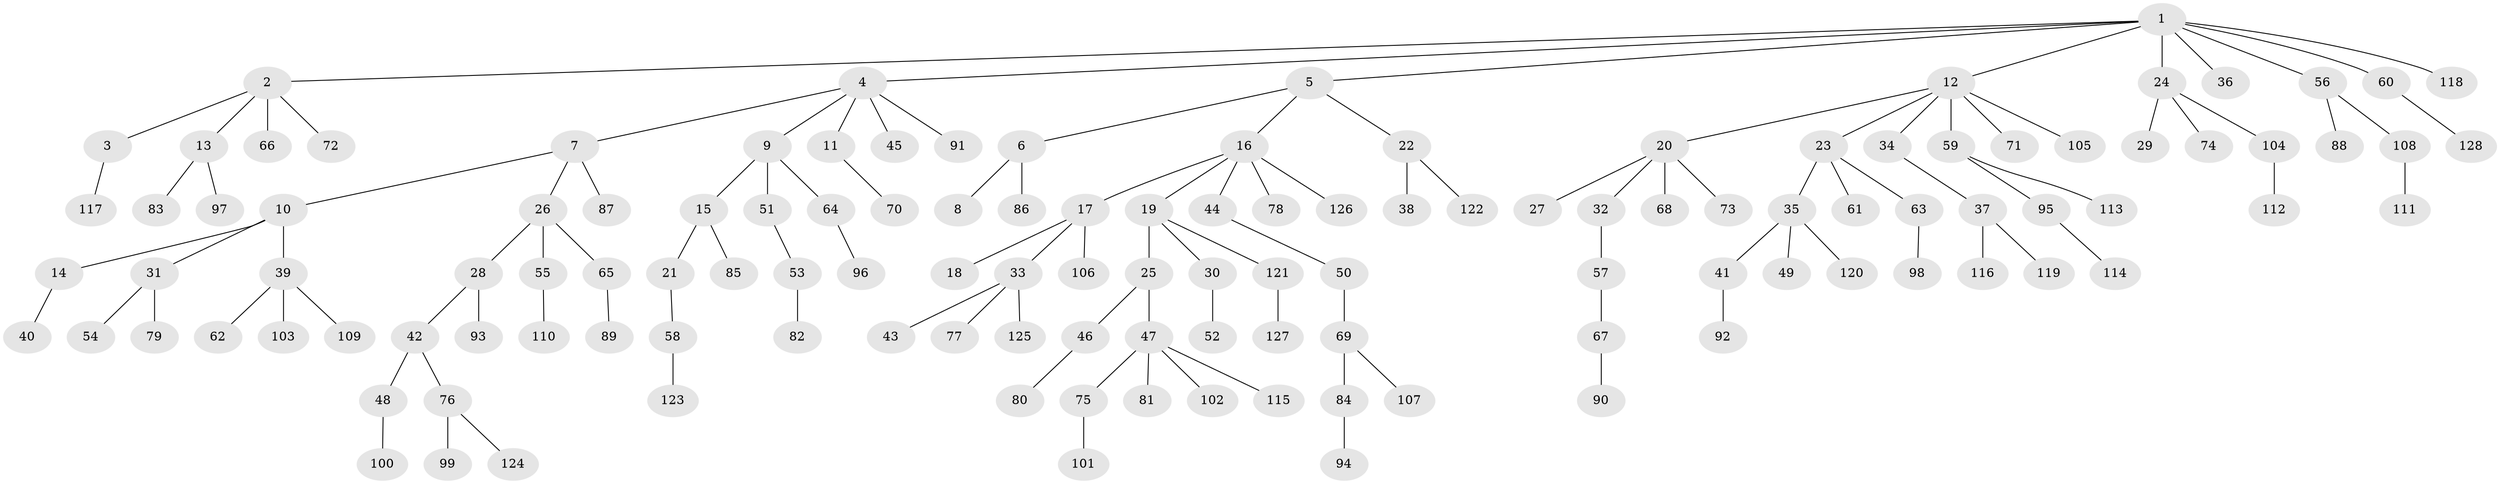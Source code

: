 // coarse degree distribution, {13: 0.011235955056179775, 5: 0.033707865168539325, 4: 0.0898876404494382, 2: 0.16853932584269662, 3: 0.07865168539325842, 1: 0.5955056179775281, 6: 0.02247191011235955}
// Generated by graph-tools (version 1.1) at 2025/52/02/27/25 19:52:10]
// undirected, 128 vertices, 127 edges
graph export_dot {
graph [start="1"]
  node [color=gray90,style=filled];
  1;
  2;
  3;
  4;
  5;
  6;
  7;
  8;
  9;
  10;
  11;
  12;
  13;
  14;
  15;
  16;
  17;
  18;
  19;
  20;
  21;
  22;
  23;
  24;
  25;
  26;
  27;
  28;
  29;
  30;
  31;
  32;
  33;
  34;
  35;
  36;
  37;
  38;
  39;
  40;
  41;
  42;
  43;
  44;
  45;
  46;
  47;
  48;
  49;
  50;
  51;
  52;
  53;
  54;
  55;
  56;
  57;
  58;
  59;
  60;
  61;
  62;
  63;
  64;
  65;
  66;
  67;
  68;
  69;
  70;
  71;
  72;
  73;
  74;
  75;
  76;
  77;
  78;
  79;
  80;
  81;
  82;
  83;
  84;
  85;
  86;
  87;
  88;
  89;
  90;
  91;
  92;
  93;
  94;
  95;
  96;
  97;
  98;
  99;
  100;
  101;
  102;
  103;
  104;
  105;
  106;
  107;
  108;
  109;
  110;
  111;
  112;
  113;
  114;
  115;
  116;
  117;
  118;
  119;
  120;
  121;
  122;
  123;
  124;
  125;
  126;
  127;
  128;
  1 -- 2;
  1 -- 4;
  1 -- 5;
  1 -- 12;
  1 -- 24;
  1 -- 36;
  1 -- 56;
  1 -- 60;
  1 -- 118;
  2 -- 3;
  2 -- 13;
  2 -- 66;
  2 -- 72;
  3 -- 117;
  4 -- 7;
  4 -- 9;
  4 -- 11;
  4 -- 45;
  4 -- 91;
  5 -- 6;
  5 -- 16;
  5 -- 22;
  6 -- 8;
  6 -- 86;
  7 -- 10;
  7 -- 26;
  7 -- 87;
  9 -- 15;
  9 -- 51;
  9 -- 64;
  10 -- 14;
  10 -- 31;
  10 -- 39;
  11 -- 70;
  12 -- 20;
  12 -- 23;
  12 -- 34;
  12 -- 59;
  12 -- 71;
  12 -- 105;
  13 -- 83;
  13 -- 97;
  14 -- 40;
  15 -- 21;
  15 -- 85;
  16 -- 17;
  16 -- 19;
  16 -- 44;
  16 -- 78;
  16 -- 126;
  17 -- 18;
  17 -- 33;
  17 -- 106;
  19 -- 25;
  19 -- 30;
  19 -- 121;
  20 -- 27;
  20 -- 32;
  20 -- 68;
  20 -- 73;
  21 -- 58;
  22 -- 38;
  22 -- 122;
  23 -- 35;
  23 -- 61;
  23 -- 63;
  24 -- 29;
  24 -- 74;
  24 -- 104;
  25 -- 46;
  25 -- 47;
  26 -- 28;
  26 -- 55;
  26 -- 65;
  28 -- 42;
  28 -- 93;
  30 -- 52;
  31 -- 54;
  31 -- 79;
  32 -- 57;
  33 -- 43;
  33 -- 77;
  33 -- 125;
  34 -- 37;
  35 -- 41;
  35 -- 49;
  35 -- 120;
  37 -- 116;
  37 -- 119;
  39 -- 62;
  39 -- 103;
  39 -- 109;
  41 -- 92;
  42 -- 48;
  42 -- 76;
  44 -- 50;
  46 -- 80;
  47 -- 75;
  47 -- 81;
  47 -- 102;
  47 -- 115;
  48 -- 100;
  50 -- 69;
  51 -- 53;
  53 -- 82;
  55 -- 110;
  56 -- 88;
  56 -- 108;
  57 -- 67;
  58 -- 123;
  59 -- 95;
  59 -- 113;
  60 -- 128;
  63 -- 98;
  64 -- 96;
  65 -- 89;
  67 -- 90;
  69 -- 84;
  69 -- 107;
  75 -- 101;
  76 -- 99;
  76 -- 124;
  84 -- 94;
  95 -- 114;
  104 -- 112;
  108 -- 111;
  121 -- 127;
}
